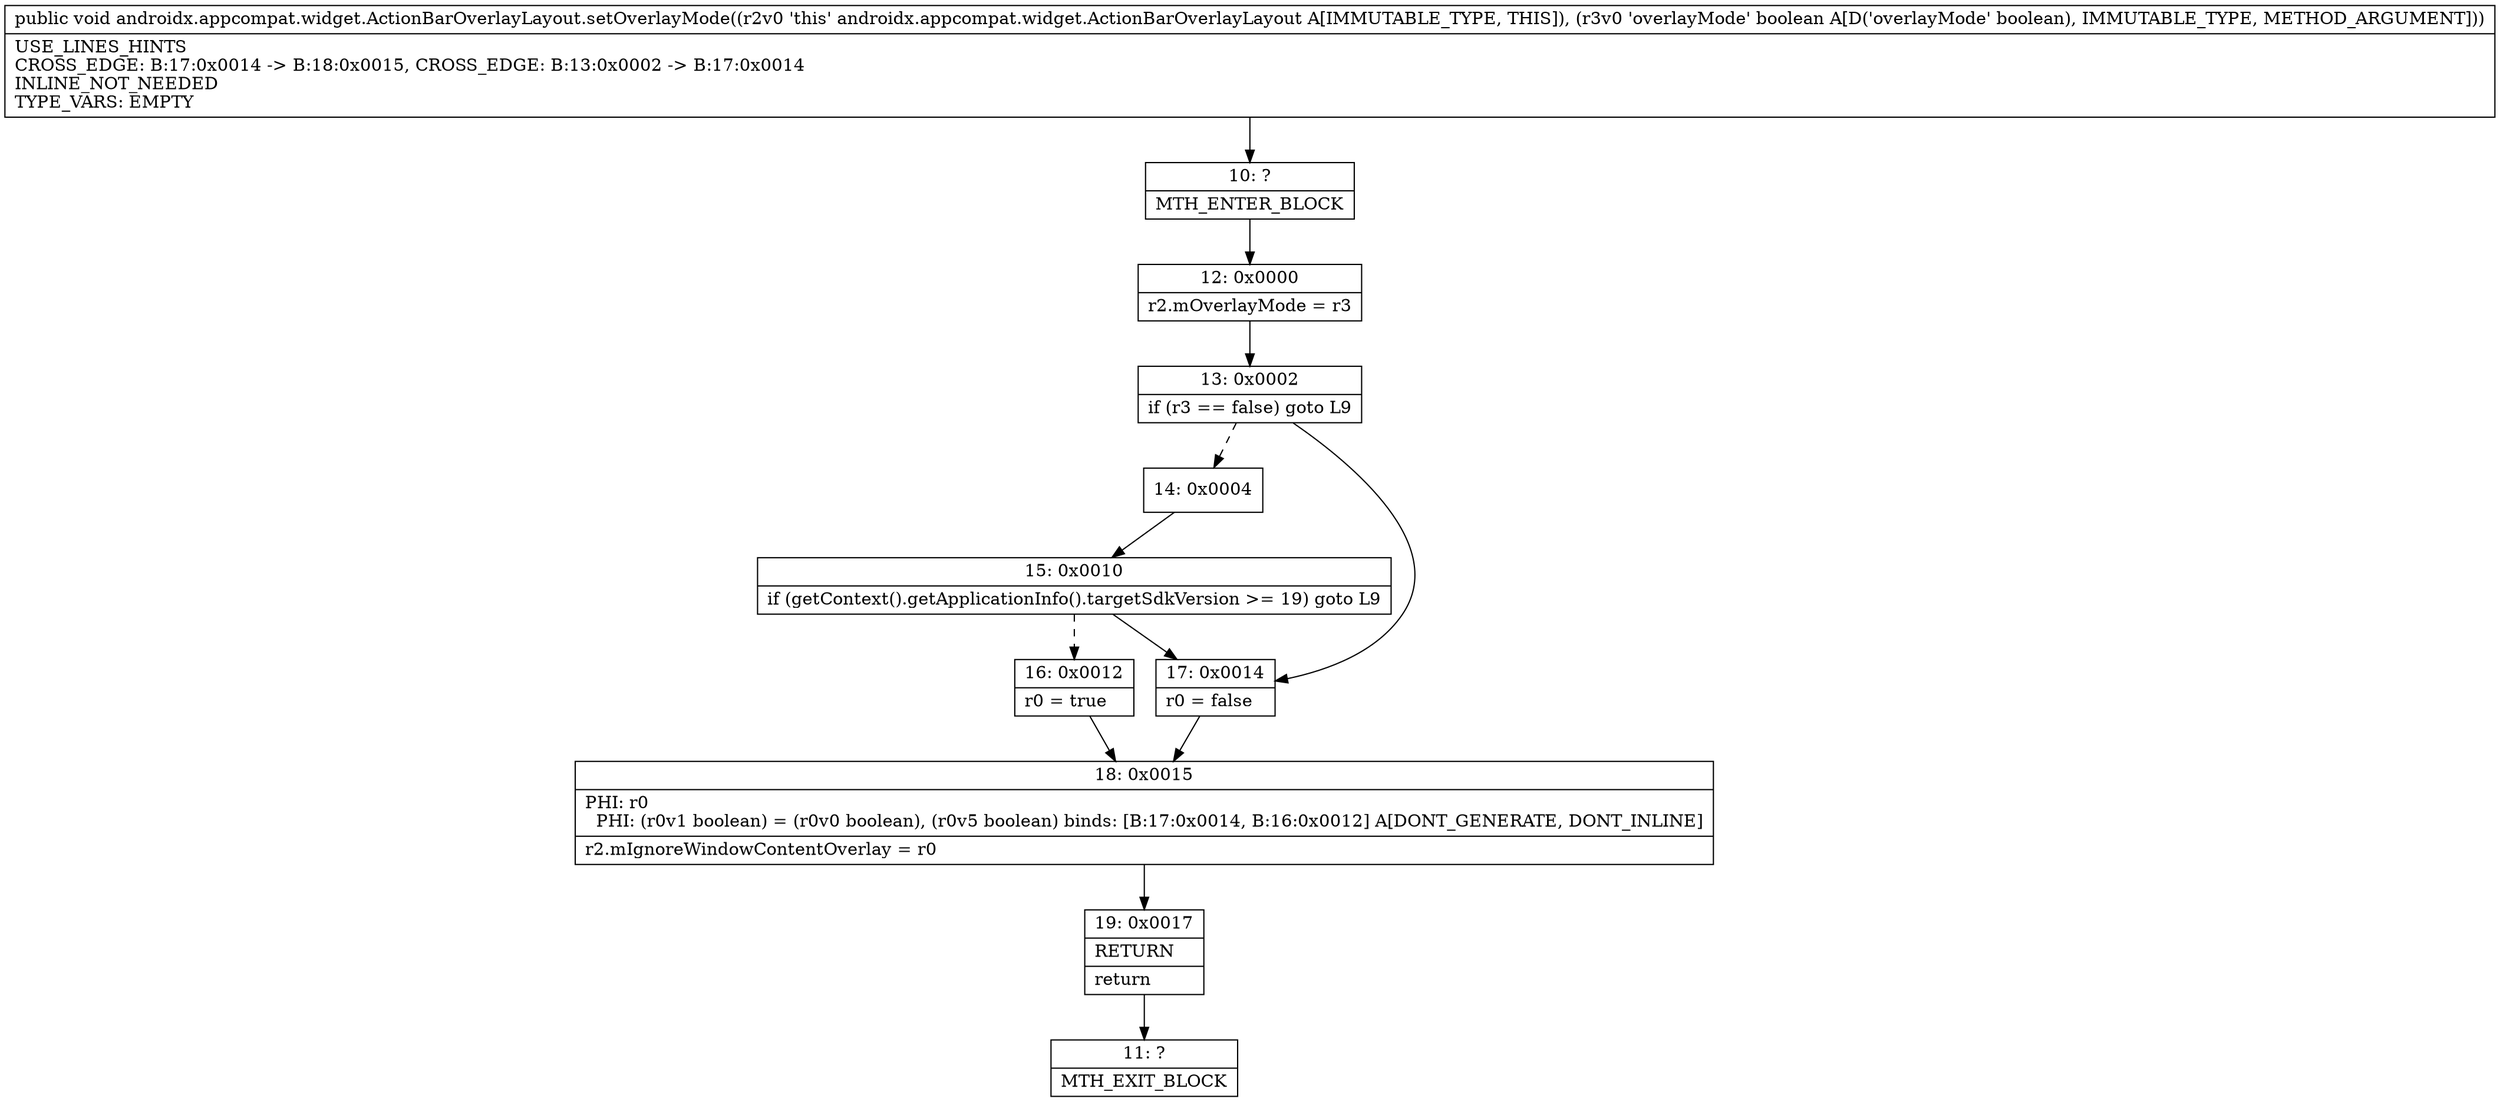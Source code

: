 digraph "CFG forandroidx.appcompat.widget.ActionBarOverlayLayout.setOverlayMode(Z)V" {
Node_10 [shape=record,label="{10\:\ ?|MTH_ENTER_BLOCK\l}"];
Node_12 [shape=record,label="{12\:\ 0x0000|r2.mOverlayMode = r3\l}"];
Node_13 [shape=record,label="{13\:\ 0x0002|if (r3 == false) goto L9\l}"];
Node_14 [shape=record,label="{14\:\ 0x0004}"];
Node_15 [shape=record,label="{15\:\ 0x0010|if (getContext().getApplicationInfo().targetSdkVersion \>= 19) goto L9\l}"];
Node_16 [shape=record,label="{16\:\ 0x0012|r0 = true\l}"];
Node_18 [shape=record,label="{18\:\ 0x0015|PHI: r0 \l  PHI: (r0v1 boolean) = (r0v0 boolean), (r0v5 boolean) binds: [B:17:0x0014, B:16:0x0012] A[DONT_GENERATE, DONT_INLINE]\l|r2.mIgnoreWindowContentOverlay = r0\l}"];
Node_19 [shape=record,label="{19\:\ 0x0017|RETURN\l|return\l}"];
Node_11 [shape=record,label="{11\:\ ?|MTH_EXIT_BLOCK\l}"];
Node_17 [shape=record,label="{17\:\ 0x0014|r0 = false\l}"];
MethodNode[shape=record,label="{public void androidx.appcompat.widget.ActionBarOverlayLayout.setOverlayMode((r2v0 'this' androidx.appcompat.widget.ActionBarOverlayLayout A[IMMUTABLE_TYPE, THIS]), (r3v0 'overlayMode' boolean A[D('overlayMode' boolean), IMMUTABLE_TYPE, METHOD_ARGUMENT]))  | USE_LINES_HINTS\lCROSS_EDGE: B:17:0x0014 \-\> B:18:0x0015, CROSS_EDGE: B:13:0x0002 \-\> B:17:0x0014\lINLINE_NOT_NEEDED\lTYPE_VARS: EMPTY\l}"];
MethodNode -> Node_10;Node_10 -> Node_12;
Node_12 -> Node_13;
Node_13 -> Node_14[style=dashed];
Node_13 -> Node_17;
Node_14 -> Node_15;
Node_15 -> Node_16[style=dashed];
Node_15 -> Node_17;
Node_16 -> Node_18;
Node_18 -> Node_19;
Node_19 -> Node_11;
Node_17 -> Node_18;
}

